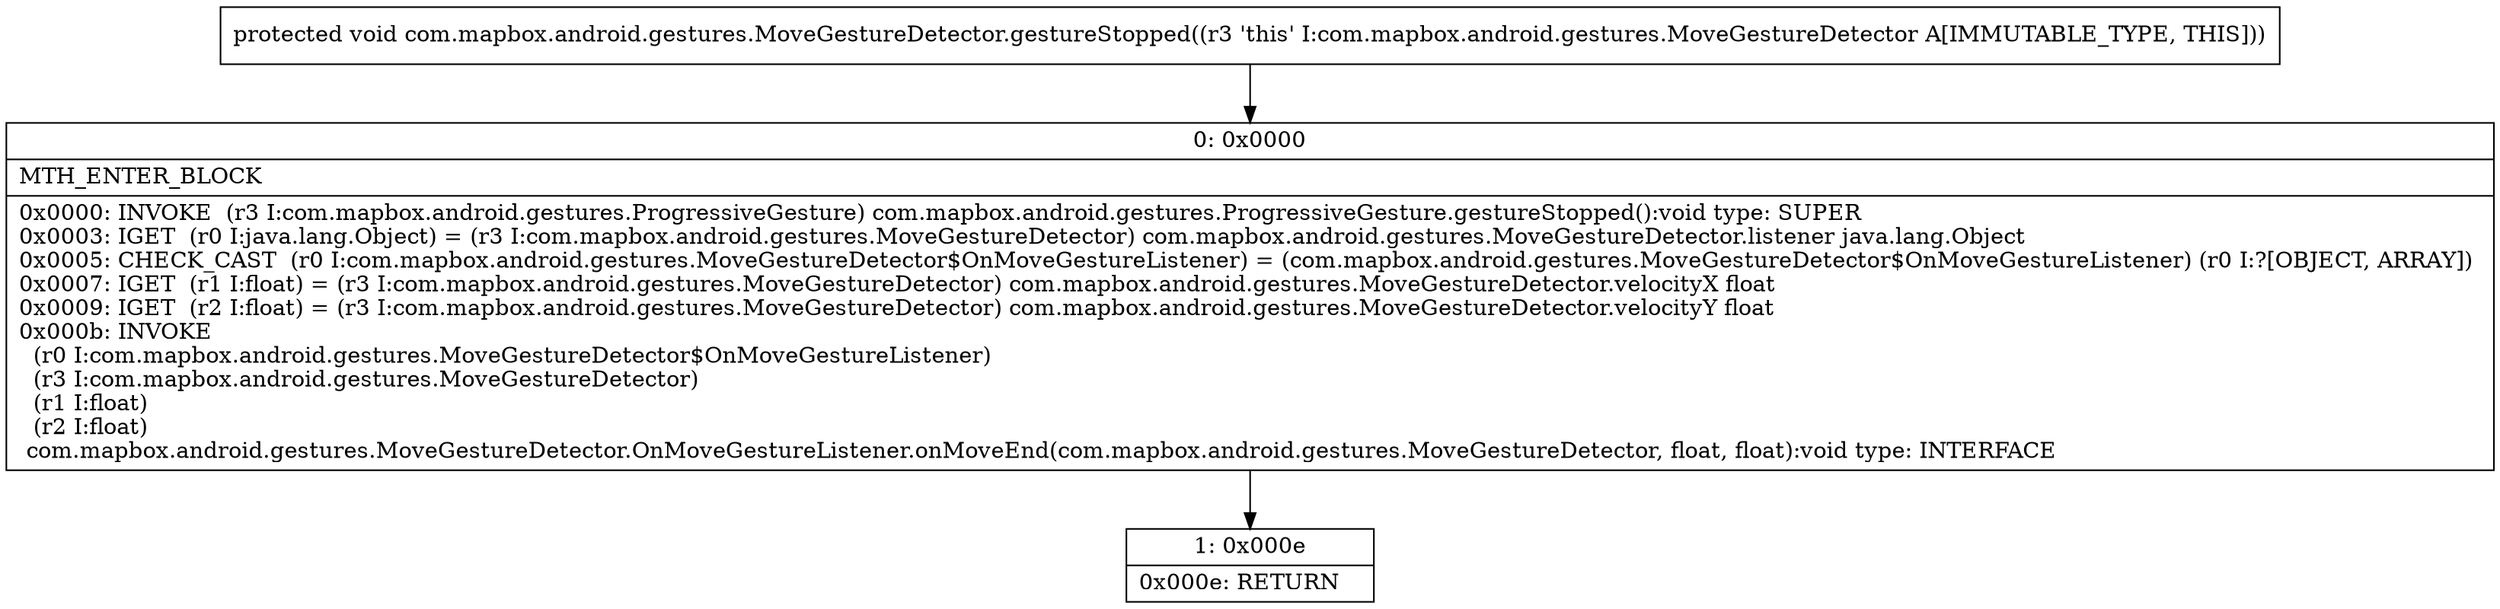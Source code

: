 digraph "CFG forcom.mapbox.android.gestures.MoveGestureDetector.gestureStopped()V" {
Node_0 [shape=record,label="{0\:\ 0x0000|MTH_ENTER_BLOCK\l|0x0000: INVOKE  (r3 I:com.mapbox.android.gestures.ProgressiveGesture) com.mapbox.android.gestures.ProgressiveGesture.gestureStopped():void type: SUPER \l0x0003: IGET  (r0 I:java.lang.Object) = (r3 I:com.mapbox.android.gestures.MoveGestureDetector) com.mapbox.android.gestures.MoveGestureDetector.listener java.lang.Object \l0x0005: CHECK_CAST  (r0 I:com.mapbox.android.gestures.MoveGestureDetector$OnMoveGestureListener) = (com.mapbox.android.gestures.MoveGestureDetector$OnMoveGestureListener) (r0 I:?[OBJECT, ARRAY]) \l0x0007: IGET  (r1 I:float) = (r3 I:com.mapbox.android.gestures.MoveGestureDetector) com.mapbox.android.gestures.MoveGestureDetector.velocityX float \l0x0009: IGET  (r2 I:float) = (r3 I:com.mapbox.android.gestures.MoveGestureDetector) com.mapbox.android.gestures.MoveGestureDetector.velocityY float \l0x000b: INVOKE  \l  (r0 I:com.mapbox.android.gestures.MoveGestureDetector$OnMoveGestureListener)\l  (r3 I:com.mapbox.android.gestures.MoveGestureDetector)\l  (r1 I:float)\l  (r2 I:float)\l com.mapbox.android.gestures.MoveGestureDetector.OnMoveGestureListener.onMoveEnd(com.mapbox.android.gestures.MoveGestureDetector, float, float):void type: INTERFACE \l}"];
Node_1 [shape=record,label="{1\:\ 0x000e|0x000e: RETURN   \l}"];
MethodNode[shape=record,label="{protected void com.mapbox.android.gestures.MoveGestureDetector.gestureStopped((r3 'this' I:com.mapbox.android.gestures.MoveGestureDetector A[IMMUTABLE_TYPE, THIS])) }"];
MethodNode -> Node_0;
Node_0 -> Node_1;
}

